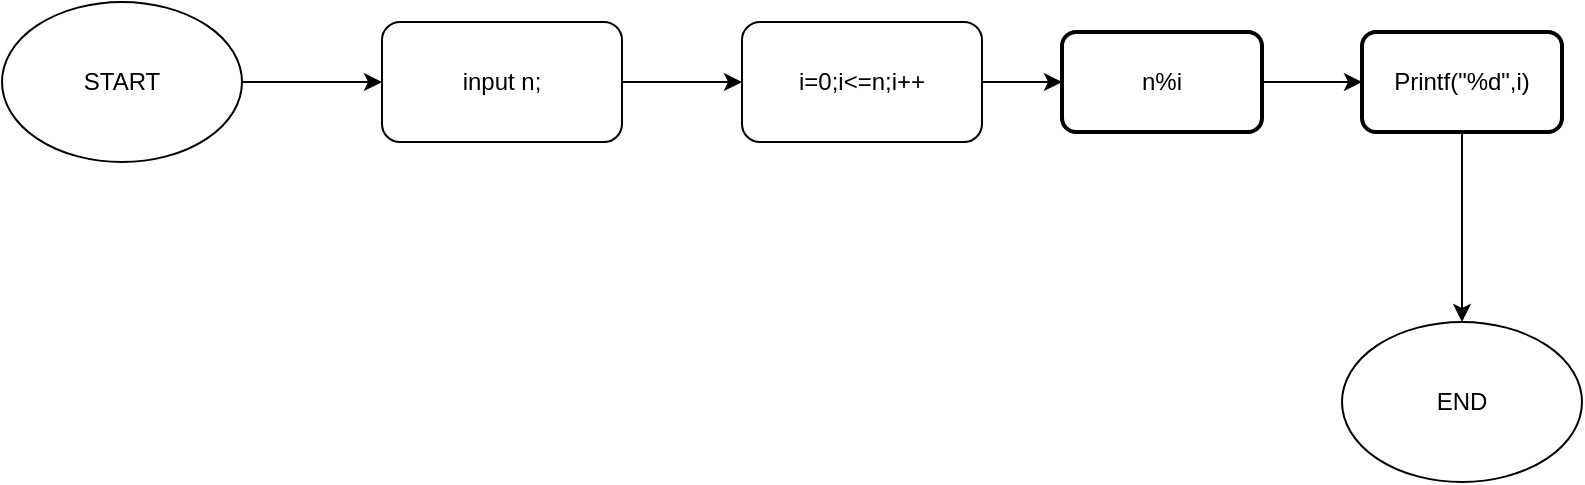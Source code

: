 <mxfile version="25.0.3">
  <diagram name="Trang-1" id="fCjLVKnio8lgM7wwX2GL">
    <mxGraphModel dx="1050" dy="557" grid="1" gridSize="10" guides="1" tooltips="1" connect="1" arrows="1" fold="1" page="1" pageScale="1" pageWidth="827" pageHeight="1169" math="0" shadow="0">
      <root>
        <mxCell id="0" />
        <mxCell id="1" parent="0" />
        <mxCell id="5SuE8XNKNOG00KGZ_I5p-2" style="edgeStyle=orthogonalEdgeStyle;rounded=0;orthogonalLoop=1;jettySize=auto;html=1;exitX=1;exitY=0.5;exitDx=0;exitDy=0;" parent="1" source="5SuE8XNKNOG00KGZ_I5p-1" edge="1">
          <mxGeometry relative="1" as="geometry">
            <mxPoint x="200" y="310" as="targetPoint" />
          </mxGeometry>
        </mxCell>
        <mxCell id="5SuE8XNKNOG00KGZ_I5p-1" value="START" style="ellipse;whiteSpace=wrap;html=1;" parent="1" vertex="1">
          <mxGeometry x="10" y="270" width="120" height="80" as="geometry" />
        </mxCell>
        <mxCell id="GV7UcSRitgKWa_3k6nV0-4" style="edgeStyle=orthogonalEdgeStyle;rounded=0;orthogonalLoop=1;jettySize=auto;html=1;entryX=0;entryY=0.5;entryDx=0;entryDy=0;" edge="1" parent="1" source="GV7UcSRitgKWa_3k6nV0-1" target="GV7UcSRitgKWa_3k6nV0-2">
          <mxGeometry relative="1" as="geometry" />
        </mxCell>
        <mxCell id="GV7UcSRitgKWa_3k6nV0-1" value="input n;" style="rounded=1;whiteSpace=wrap;html=1;" vertex="1" parent="1">
          <mxGeometry x="200" y="280" width="120" height="60" as="geometry" />
        </mxCell>
        <mxCell id="GV7UcSRitgKWa_3k6nV0-7" style="edgeStyle=orthogonalEdgeStyle;rounded=0;orthogonalLoop=1;jettySize=auto;html=1;exitX=1;exitY=0.5;exitDx=0;exitDy=0;entryX=0;entryY=0.5;entryDx=0;entryDy=0;" edge="1" parent="1" source="GV7UcSRitgKWa_3k6nV0-2" target="GV7UcSRitgKWa_3k6nV0-5">
          <mxGeometry relative="1" as="geometry" />
        </mxCell>
        <mxCell id="GV7UcSRitgKWa_3k6nV0-2" value="i=0;i&amp;lt;=n;i++" style="rounded=1;whiteSpace=wrap;html=1;" vertex="1" parent="1">
          <mxGeometry x="380" y="280" width="120" height="60" as="geometry" />
        </mxCell>
        <mxCell id="GV7UcSRitgKWa_3k6nV0-9" style="edgeStyle=orthogonalEdgeStyle;rounded=0;orthogonalLoop=1;jettySize=auto;html=1;entryX=0;entryY=0.5;entryDx=0;entryDy=0;" edge="1" parent="1" source="GV7UcSRitgKWa_3k6nV0-5" target="GV7UcSRitgKWa_3k6nV0-8">
          <mxGeometry relative="1" as="geometry" />
        </mxCell>
        <mxCell id="GV7UcSRitgKWa_3k6nV0-5" value="n%i" style="rounded=1;whiteSpace=wrap;html=1;absoluteArcSize=1;arcSize=14;strokeWidth=2;" vertex="1" parent="1">
          <mxGeometry x="540" y="285" width="100" height="50" as="geometry" />
        </mxCell>
        <mxCell id="GV7UcSRitgKWa_3k6nV0-11" style="edgeStyle=orthogonalEdgeStyle;rounded=0;orthogonalLoop=1;jettySize=auto;html=1;entryX=0.5;entryY=0;entryDx=0;entryDy=0;" edge="1" parent="1" source="GV7UcSRitgKWa_3k6nV0-8" target="GV7UcSRitgKWa_3k6nV0-10">
          <mxGeometry relative="1" as="geometry" />
        </mxCell>
        <mxCell id="GV7UcSRitgKWa_3k6nV0-8" value="Printf(&quot;%d&quot;,i)" style="rounded=1;whiteSpace=wrap;html=1;absoluteArcSize=1;arcSize=14;strokeWidth=2;" vertex="1" parent="1">
          <mxGeometry x="690" y="285" width="100" height="50" as="geometry" />
        </mxCell>
        <mxCell id="GV7UcSRitgKWa_3k6nV0-10" value="END" style="ellipse;whiteSpace=wrap;html=1;" vertex="1" parent="1">
          <mxGeometry x="680" y="430" width="120" height="80" as="geometry" />
        </mxCell>
      </root>
    </mxGraphModel>
  </diagram>
</mxfile>
